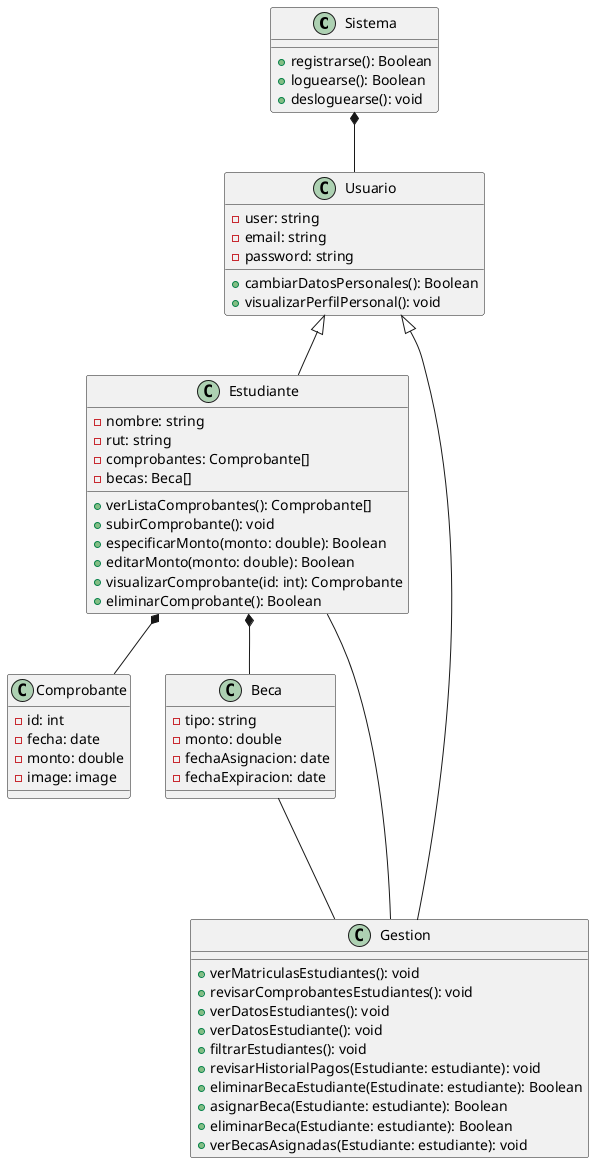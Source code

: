 @startuml

class Sistema{
  +registrarse(): Boolean
  +loguearse(): Boolean
  +desloguearse(): void
}
class Usuario {
  -user: string
  -email: string
  -password: string
  +cambiarDatosPersonales(): Boolean
  +visualizarPerfilPersonal(): void
  
}

class Estudiante {
  -nombre: string
  -rut: string
  -comprobantes: Comprobante[]
  -becas: Beca[]
  +verListaComprobantes(): Comprobante[]
  +subirComprobante(): void
  +especificarMonto(monto: double): Boolean
  +editarMonto(monto: double): Boolean
  +visualizarComprobante(id: int): Comprobante
  +eliminarComprobante(): Boolean
}

class Comprobante {
  -id: int
  -fecha: date
  -monto: double
  -image: image
}

class Gestion {
  +verMatriculasEstudiantes(): void
  +revisarComprobantesEstudiantes(): void
  +verDatosEstudiantes(): void
  +verDatosEstudiante(): void
  +filtrarEstudiantes(): void
  +revisarHistorialPagos(Estudiante: estudiante): void
  +eliminarBecaEstudiante(Estudinate: estudiante): Boolean
  +asignarBeca(Estudiante: estudiante): Boolean
  +eliminarBeca(Estudiante: estudiante): Boolean
  +verBecasAsignadas(Estudiante: estudiante): void
}


class Beca {
  -tipo: string
  -monto: double
  -fechaAsignacion: date
  -fechaExpiracion: date
}
Sistema *-- Usuario
Beca --- Gestion
Usuario <|-- Estudiante
Usuario <|-- Gestion
Estudiante *-- Comprobante
Estudiante *-- Beca
Gestion --- Estudiante

@enduml

